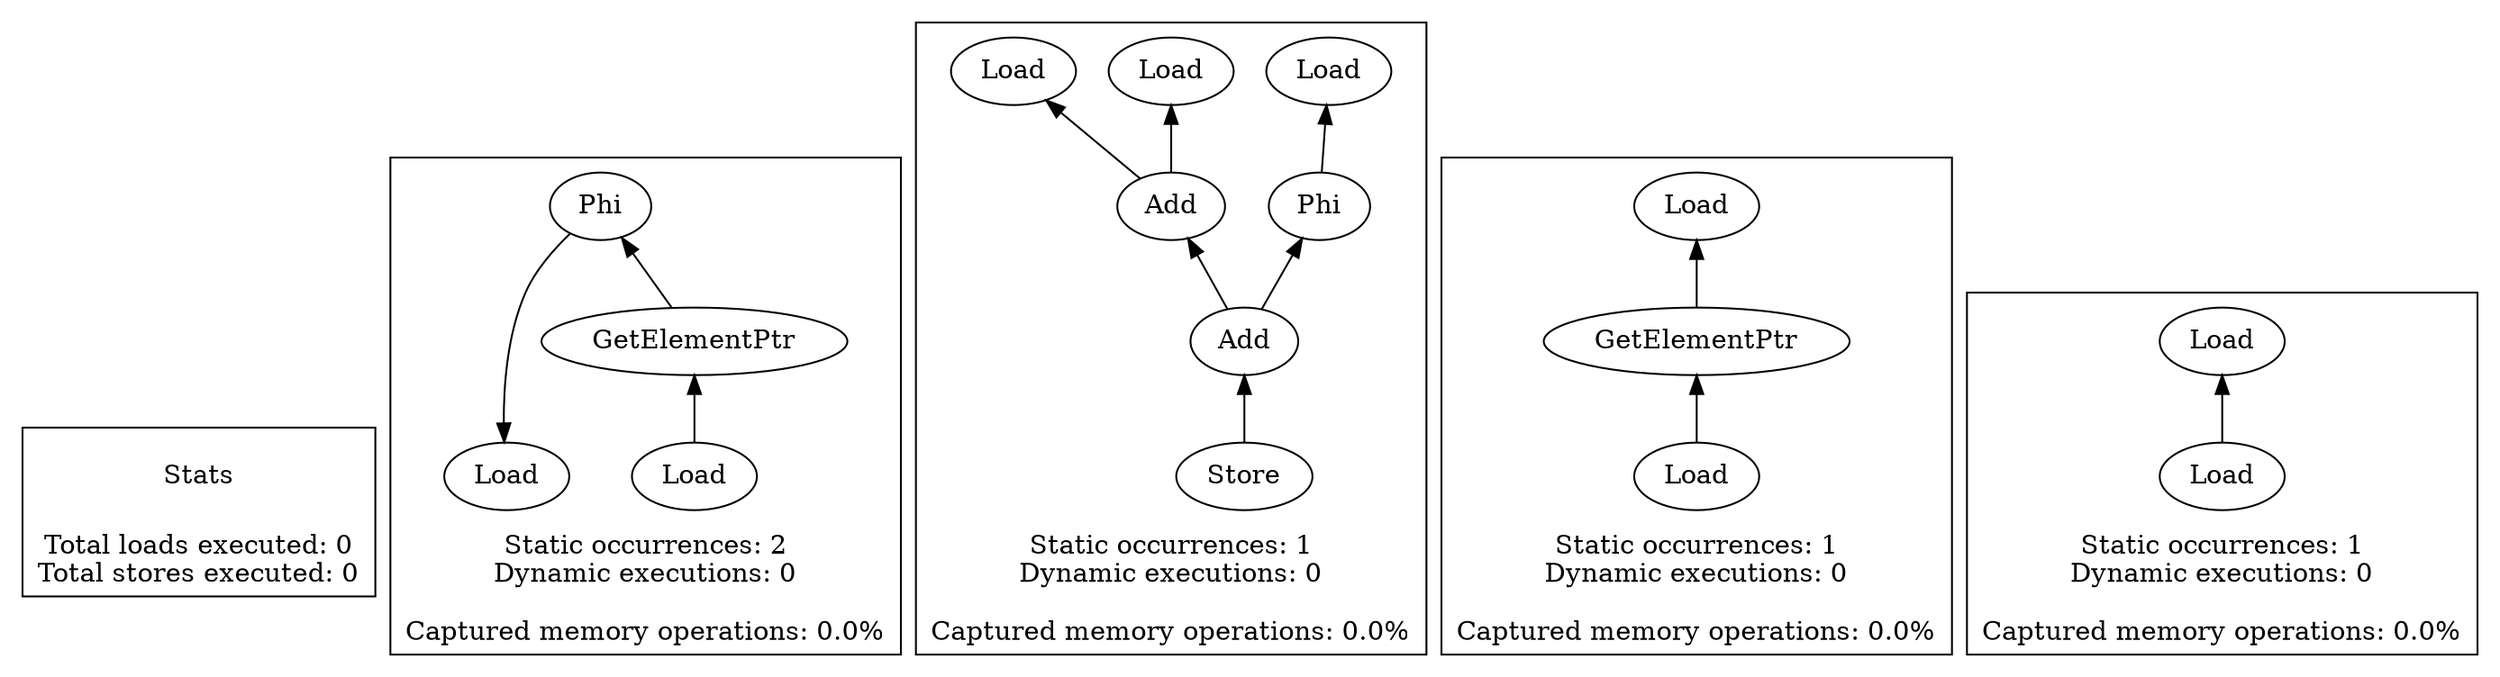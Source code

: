 strict digraph {
rankdir=BT
subgraph {
Stats [shape=plaintext]
cluster=true
label="Total loads executed: 0\nTotal stores executed: 0"
}
subgraph {
"0_6" [label="GetElementPtr"]
"0_5" [label="Phi"]
"0_6" -> "0_5"
{
rank=min
comment=<Ids: 7, 15>
"0_7" [label="Load"]
}
"0_7" -> "0_6"
{
rank=min
comment=<Ids: 7, 15>
"0_15" [label="Load"]
}
"0_5" -> "0_15"
cluster=true
label="Static occurrences: 2\nDynamic executions: 0\n\nCaptured memory operations: 0.0%"
}
subgraph {
"1_12" [label="Add"]
"1_11" [label="Add"]
"1_12" -> "1_11"
"1_8" [label="Load"]
"1_11" -> "1_8"
"1_10" [label="Load"]
"1_11" -> "1_10"
"1_4" [label="Phi"]
"1_12" -> "1_4"
"1_2" [label="Load"]
"1_4" -> "1_2"
{
rank=min
comment=<Ids: 13>
"1_13" [label="Store"]
}
"1_13" -> "1_12"
cluster=true
label="Static occurrences: 1\nDynamic executions: 0\n\nCaptured memory operations: 0.0%"
}
subgraph {
"2_9" [label="GetElementPtr"]
"2_7" [label="Load"]
"2_9" -> "2_7"
{
rank=min
comment=<Ids: 10>
"2_10" [label="Load"]
}
"2_10" -> "2_9"
cluster=true
label="Static occurrences: 1\nDynamic executions: 0\n\nCaptured memory operations: 0.0%"
}
subgraph {
{
rank=min
comment=<Ids: 8>
"3_8" [label="Load"]
}
"3_7" [label="Load"]
"3_8" -> "3_7"
cluster=true
label="Static occurrences: 1\nDynamic executions: 0\n\nCaptured memory operations: 0.0%"
}
}
